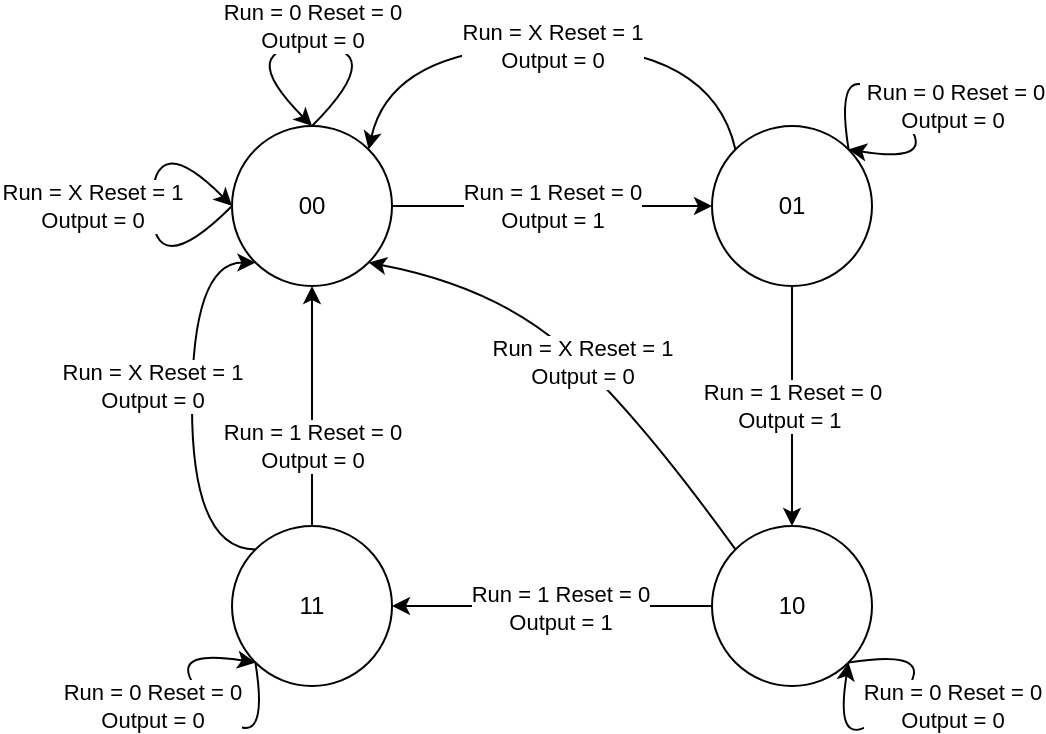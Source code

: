 <mxfile version="16.1.2" type="device"><diagram name="Page-1" id="2GvujRs7p5wmBkLR6vHF"><mxGraphModel dx="760" dy="597" grid="0" gridSize="10" guides="1" tooltips="1" connect="1" arrows="1" fold="1" page="1" pageScale="1" pageWidth="827" pageHeight="1169" math="0" shadow="0"><root><mxCell id="0"/><mxCell id="1" parent="0"/><mxCell id="kQmA0Dz6iTqkUMhZtsGz-7" value="Run = 1 Reset = 0&lt;br&gt;Output = 1" style="edgeStyle=orthogonalEdgeStyle;rounded=0;orthogonalLoop=1;jettySize=auto;html=1;exitX=1;exitY=0.5;exitDx=0;exitDy=0;entryX=0;entryY=0.5;entryDx=0;entryDy=0;" parent="1" source="kQmA0Dz6iTqkUMhZtsGz-1" target="kQmA0Dz6iTqkUMhZtsGz-3" edge="1"><mxGeometry relative="1" as="geometry"/></mxCell><mxCell id="kQmA0Dz6iTqkUMhZtsGz-1" value="00" style="ellipse;whiteSpace=wrap;html=1;" parent="1" vertex="1"><mxGeometry x="160" y="160" width="80" height="80" as="geometry"/></mxCell><mxCell id="kQmA0Dz6iTqkUMhZtsGz-8" value="Run = 1 Reset = 0&lt;br&gt;Output = 1&amp;nbsp;" style="edgeStyle=orthogonalEdgeStyle;rounded=0;orthogonalLoop=1;jettySize=auto;html=1;entryX=0.5;entryY=0;entryDx=0;entryDy=0;" parent="1" source="kQmA0Dz6iTqkUMhZtsGz-3" target="kQmA0Dz6iTqkUMhZtsGz-4" edge="1"><mxGeometry relative="1" as="geometry"/></mxCell><mxCell id="kQmA0Dz6iTqkUMhZtsGz-3" value="01" style="ellipse;whiteSpace=wrap;html=1;" parent="1" vertex="1"><mxGeometry x="400" y="160" width="80" height="80" as="geometry"/></mxCell><mxCell id="kQmA0Dz6iTqkUMhZtsGz-9" style="edgeStyle=orthogonalEdgeStyle;rounded=0;orthogonalLoop=1;jettySize=auto;html=1;exitX=0;exitY=0.5;exitDx=0;exitDy=0;entryX=1;entryY=0.5;entryDx=0;entryDy=0;" parent="1" source="kQmA0Dz6iTqkUMhZtsGz-4" target="kQmA0Dz6iTqkUMhZtsGz-5" edge="1"><mxGeometry relative="1" as="geometry"/></mxCell><mxCell id="kQmA0Dz6iTqkUMhZtsGz-23" value="Run = 1 Reset = 0&lt;br&gt;Output = 1" style="edgeLabel;html=1;align=center;verticalAlign=middle;resizable=0;points=[];" parent="kQmA0Dz6iTqkUMhZtsGz-9" vertex="1" connectable="0"><mxGeometry x="-0.047" y="1" relative="1" as="geometry"><mxPoint as="offset"/></mxGeometry></mxCell><mxCell id="kQmA0Dz6iTqkUMhZtsGz-4" value="10" style="ellipse;whiteSpace=wrap;html=1;" parent="1" vertex="1"><mxGeometry x="400" y="360" width="80" height="80" as="geometry"/></mxCell><mxCell id="kQmA0Dz6iTqkUMhZtsGz-10" value="Run = 1 Reset = 0&lt;br&gt;Output = 0" style="edgeStyle=orthogonalEdgeStyle;rounded=0;orthogonalLoop=1;jettySize=auto;html=1;exitX=0.5;exitY=0;exitDx=0;exitDy=0;entryX=0.5;entryY=1;entryDx=0;entryDy=0;" parent="1" source="kQmA0Dz6iTqkUMhZtsGz-5" target="kQmA0Dz6iTqkUMhZtsGz-1" edge="1"><mxGeometry x="-0.333" relative="1" as="geometry"><mxPoint as="offset"/></mxGeometry></mxCell><mxCell id="kQmA0Dz6iTqkUMhZtsGz-27" value="Run = X Reset = 1&lt;br&gt;Output = 0" style="edgeStyle=orthogonalEdgeStyle;orthogonalLoop=1;jettySize=auto;html=1;exitX=0;exitY=0;exitDx=0;exitDy=0;entryX=0;entryY=1;entryDx=0;entryDy=0;curved=1;" parent="1" source="kQmA0Dz6iTqkUMhZtsGz-5" target="kQmA0Dz6iTqkUMhZtsGz-1" edge="1"><mxGeometry x="0.097" y="20" relative="1" as="geometry"><Array as="points"><mxPoint x="140" y="372"/><mxPoint x="140" y="228"/></Array><mxPoint as="offset"/></mxGeometry></mxCell><mxCell id="kQmA0Dz6iTqkUMhZtsGz-5" value="11" style="ellipse;whiteSpace=wrap;html=1;" parent="1" vertex="1"><mxGeometry x="160" y="360" width="80" height="80" as="geometry"/></mxCell><mxCell id="kQmA0Dz6iTqkUMhZtsGz-20" value="Run = 0 Reset = 0&lt;br&gt;Output = 0" style="curved=1;endArrow=classic;html=1;rounded=0;exitX=0.5;exitY=0;exitDx=0;exitDy=0;" parent="1" edge="1"><mxGeometry y="-10" width="50" height="50" relative="1" as="geometry"><mxPoint x="200" y="160" as="sourcePoint"/><mxPoint x="200" y="160" as="targetPoint"/><Array as="points"><mxPoint x="240" y="120"/><mxPoint x="160" y="120"/></Array><mxPoint as="offset"/></mxGeometry></mxCell><mxCell id="kQmA0Dz6iTqkUMhZtsGz-21" value="Run = X Reset = 1&lt;br&gt;Output = 0" style="curved=1;endArrow=classic;html=1;rounded=0;exitX=0;exitY=0;exitDx=0;exitDy=0;entryX=1;entryY=0;entryDx=0;entryDy=0;" parent="1" source="kQmA0Dz6iTqkUMhZtsGz-3" target="kQmA0Dz6iTqkUMhZtsGz-1" edge="1"><mxGeometry width="50" height="50" relative="1" as="geometry"><mxPoint x="350" y="280" as="sourcePoint"/><mxPoint x="400" y="230" as="targetPoint"/><Array as="points"><mxPoint x="400" y="120"/><mxPoint x="240" y="120"/></Array><mxPoint as="offset"/></mxGeometry></mxCell><mxCell id="kQmA0Dz6iTqkUMhZtsGz-22" value="&amp;nbsp;Run = 0 Reset = 0&lt;br&gt;Output = 0" style="curved=1;endArrow=classic;html=1;rounded=0;exitX=1;exitY=0;exitDx=0;exitDy=0;entryX=1;entryY=0;entryDx=0;entryDy=0;" parent="1" source="kQmA0Dz6iTqkUMhZtsGz-3" target="kQmA0Dz6iTqkUMhZtsGz-3" edge="1"><mxGeometry x="0.224" y="21" width="50" height="50" relative="1" as="geometry"><mxPoint x="440" y="160" as="sourcePoint"/><mxPoint x="440" y="160" as="targetPoint"/><Array as="points"><mxPoint x="460" y="120"/><mxPoint x="520" y="180"/></Array><mxPoint as="offset"/></mxGeometry></mxCell><mxCell id="kQmA0Dz6iTqkUMhZtsGz-24" value="Run = 0 Reset = 0&lt;br&gt;Output = 0" style="curved=1;endArrow=classic;html=1;rounded=0;entryX=1;entryY=1;entryDx=0;entryDy=0;exitX=1;exitY=1;exitDx=0;exitDy=0;" parent="1" source="kQmA0Dz6iTqkUMhZtsGz-4" target="kQmA0Dz6iTqkUMhZtsGz-4" edge="1"><mxGeometry x="-0.224" y="21" width="50" height="50" relative="1" as="geometry"><mxPoint x="480" y="400" as="sourcePoint"/><mxPoint x="520" y="410" as="targetPoint"/><Array as="points"><mxPoint x="520" y="420"/><mxPoint x="460" y="480"/></Array><mxPoint as="offset"/></mxGeometry></mxCell><mxCell id="kQmA0Dz6iTqkUMhZtsGz-26" value="Run = X Reset = 1&lt;br&gt;Output = 0" style="curved=1;endArrow=classic;html=1;rounded=0;exitX=0;exitY=0;exitDx=0;exitDy=0;entryX=1;entryY=1;entryDx=0;entryDy=0;" parent="1" source="kQmA0Dz6iTqkUMhZtsGz-4" target="kQmA0Dz6iTqkUMhZtsGz-1" edge="1"><mxGeometry width="50" height="50" relative="1" as="geometry"><mxPoint x="280" y="280" as="sourcePoint"/><mxPoint x="330" y="230" as="targetPoint"/><Array as="points"><mxPoint x="360" y="300"/><mxPoint x="290" y="240"/></Array></mxGeometry></mxCell><mxCell id="kQmA0Dz6iTqkUMhZtsGz-29" value="Run = 0 Reset = 0&lt;br&gt;Output = 0" style="curved=1;endArrow=classic;html=1;rounded=0;exitX=0;exitY=1;exitDx=0;exitDy=0;entryX=0;entryY=1;entryDx=0;entryDy=0;" parent="1" source="kQmA0Dz6iTqkUMhZtsGz-5" target="kQmA0Dz6iTqkUMhZtsGz-5" edge="1"><mxGeometry x="0.224" y="21" width="50" height="50" relative="1" as="geometry"><mxPoint x="280" y="300" as="sourcePoint"/><mxPoint x="330" y="250" as="targetPoint"/><Array as="points"><mxPoint x="180" y="480"/><mxPoint x="120" y="420"/></Array><mxPoint as="offset"/></mxGeometry></mxCell><mxCell id="kQmA0Dz6iTqkUMhZtsGz-30" value="Run = X Reset = 1&lt;br&gt;Output = 0" style="curved=1;endArrow=classic;html=1;rounded=0;exitX=0;exitY=0.5;exitDx=0;exitDy=0;entryX=0;entryY=0.5;entryDx=0;entryDy=0;" parent="1" source="kQmA0Dz6iTqkUMhZtsGz-1" target="kQmA0Dz6iTqkUMhZtsGz-1" edge="1"><mxGeometry y="30" width="50" height="50" relative="1" as="geometry"><mxPoint x="280" y="300" as="sourcePoint"/><mxPoint x="330" y="250" as="targetPoint"/><Array as="points"><mxPoint x="120" y="240"/><mxPoint x="120" y="160"/></Array><mxPoint as="offset"/></mxGeometry></mxCell></root></mxGraphModel></diagram></mxfile>
